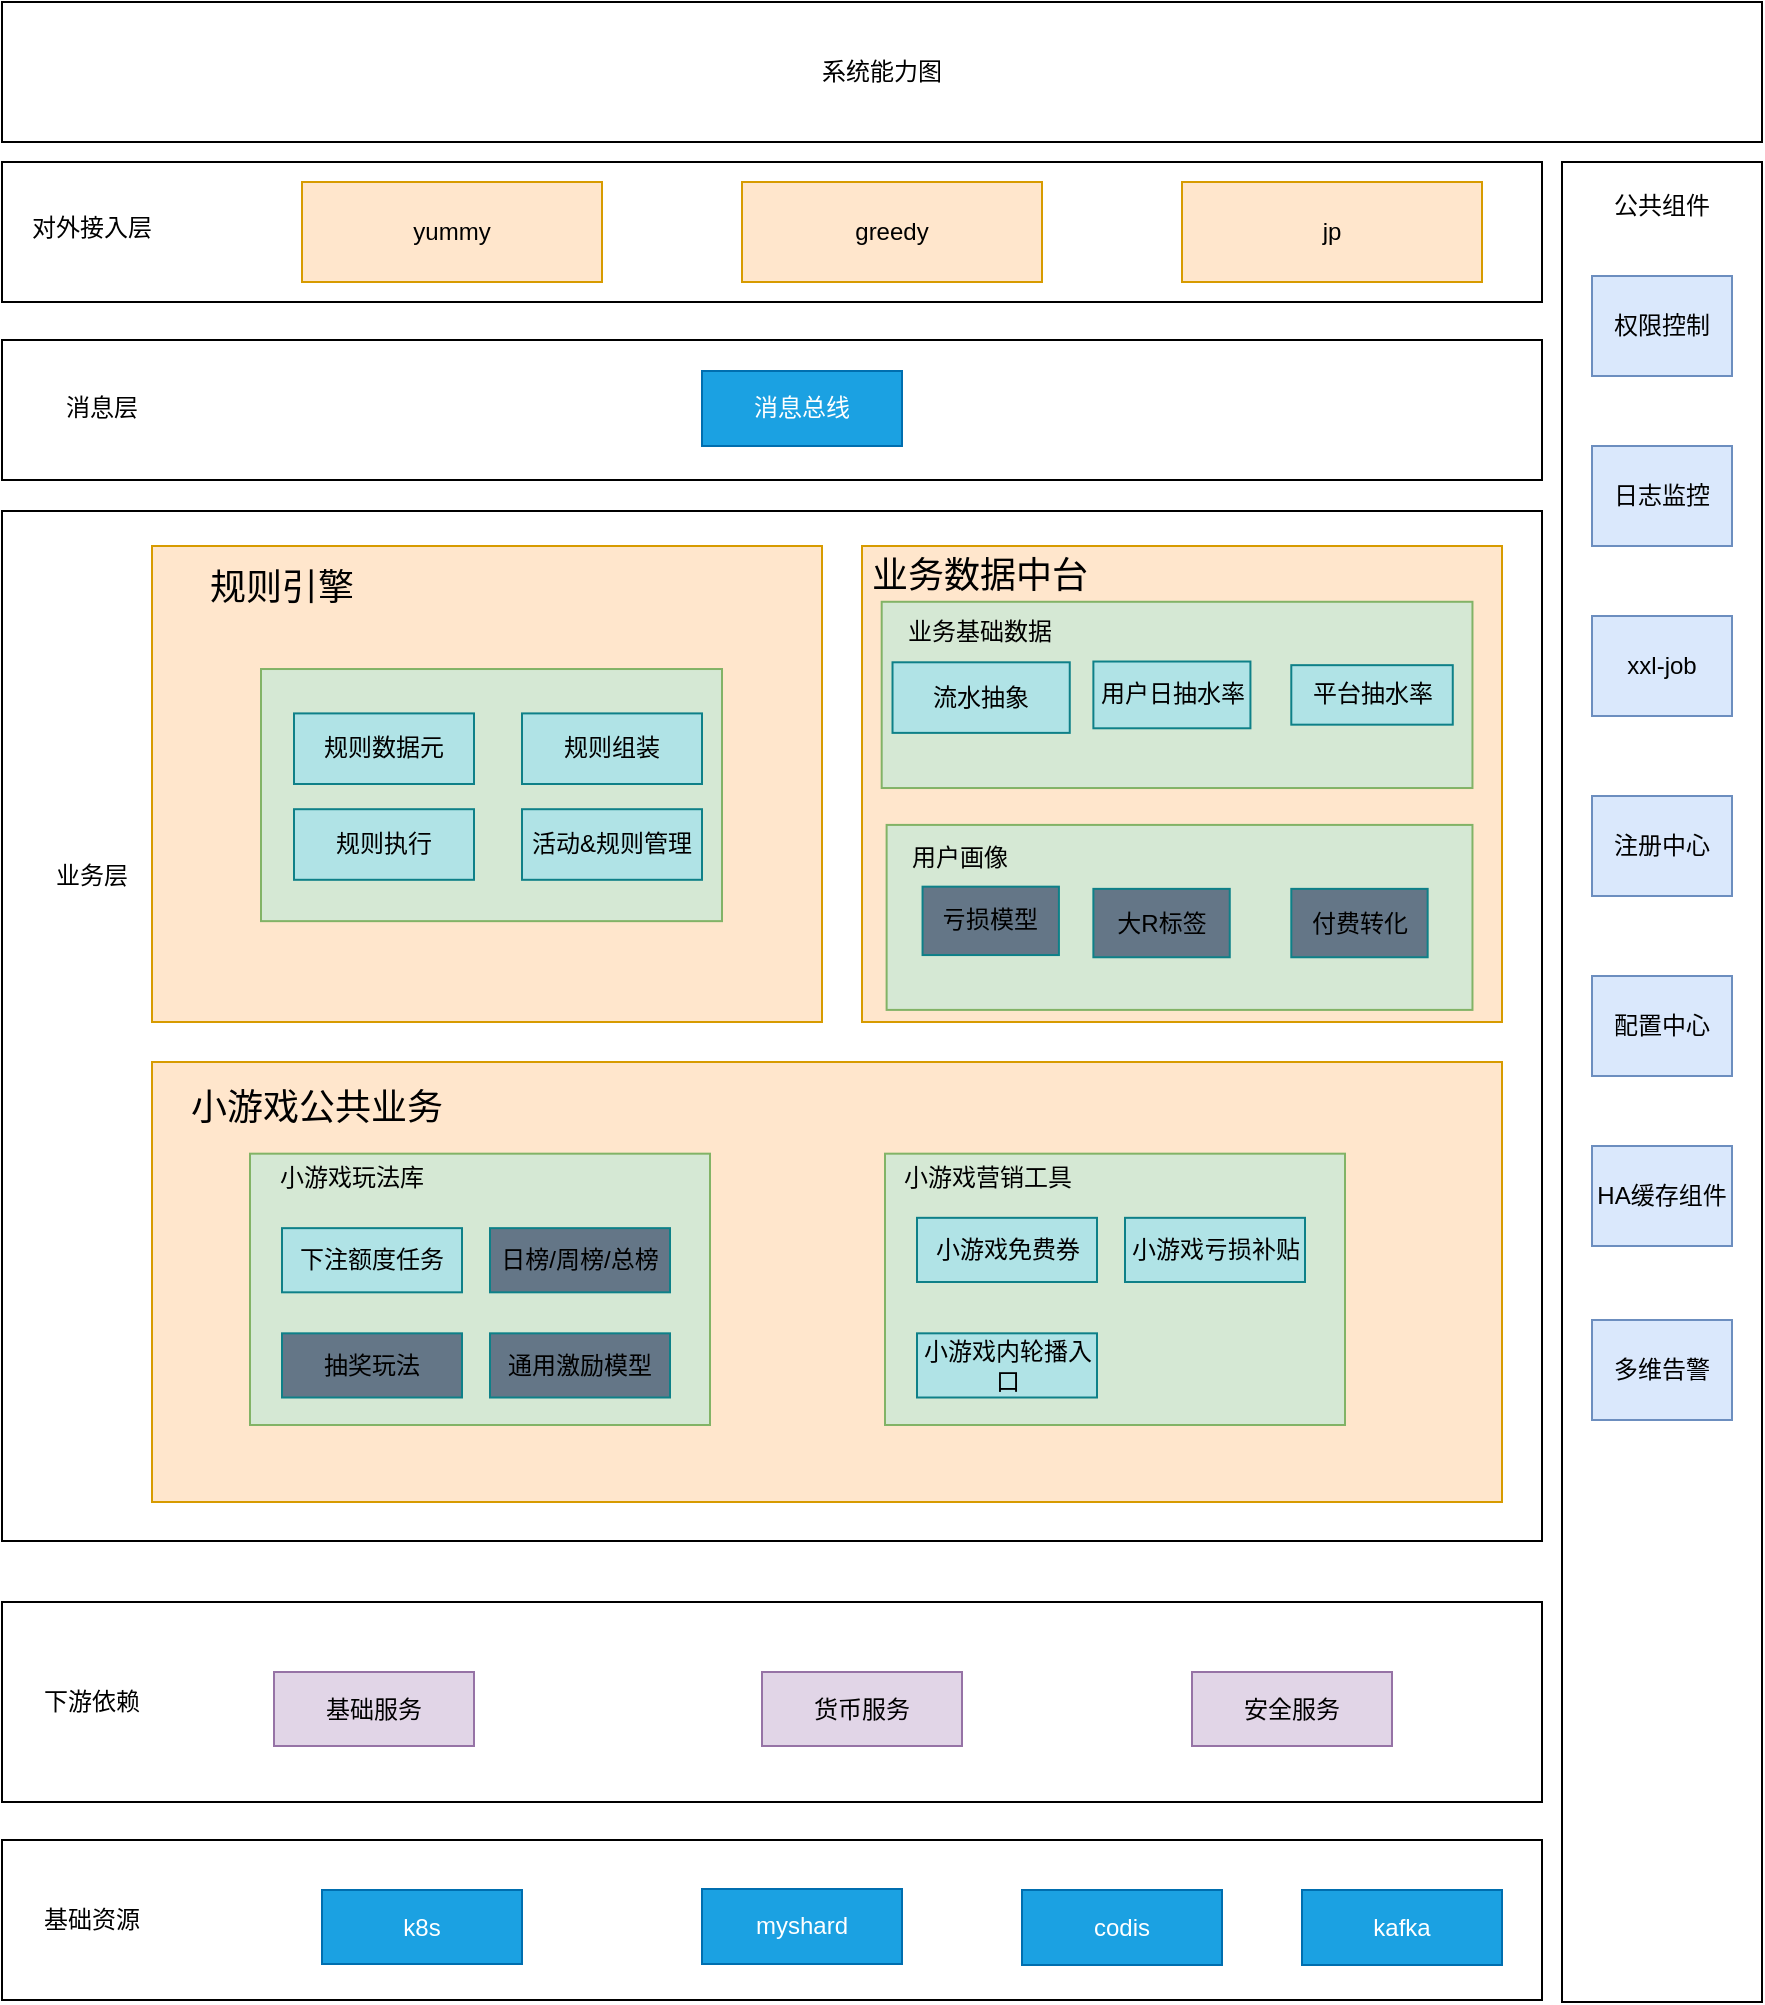 <mxfile version="21.6.8" type="github">
  <diagram id="kP-WApDtpRvp6NtTZGy2" name="第 1 页">
    <mxGraphModel dx="1195" dy="1003" grid="1" gridSize="10" guides="1" tooltips="1" connect="1" arrows="1" fold="1" page="1" pageScale="1" pageWidth="827" pageHeight="1169" math="0" shadow="0">
      <root>
        <mxCell id="0" />
        <mxCell id="1" parent="0" />
        <mxCell id="kpVw8w48rec5jtllySkK-1" value="系统能力图" style="rounded=0;whiteSpace=wrap;html=1;" parent="1" vertex="1">
          <mxGeometry x="90" y="250" width="880" height="70" as="geometry" />
        </mxCell>
        <mxCell id="kpVw8w48rec5jtllySkK-2" value="" style="rounded=0;whiteSpace=wrap;html=1;" parent="1" vertex="1">
          <mxGeometry x="90" y="330" width="770" height="70" as="geometry" />
        </mxCell>
        <mxCell id="kpVw8w48rec5jtllySkK-3" value="对外接入层" style="text;html=1;strokeColor=none;fillColor=none;align=center;verticalAlign=middle;whiteSpace=wrap;rounded=0;" parent="1" vertex="1">
          <mxGeometry x="100" y="345" width="70" height="35" as="geometry" />
        </mxCell>
        <mxCell id="kpVw8w48rec5jtllySkK-6" value="jp" style="rounded=0;whiteSpace=wrap;html=1;fillColor=#ffe6cc;strokeColor=#d79b00;" parent="1" vertex="1">
          <mxGeometry x="680" y="340" width="150" height="50" as="geometry" />
        </mxCell>
        <mxCell id="kpVw8w48rec5jtllySkK-7" value="" style="rounded=0;whiteSpace=wrap;html=1;" parent="1" vertex="1">
          <mxGeometry x="90" y="504.5" width="770" height="515" as="geometry" />
        </mxCell>
        <mxCell id="kpVw8w48rec5jtllySkK-9" value="业务层" style="text;html=1;strokeColor=none;fillColor=none;align=center;verticalAlign=middle;whiteSpace=wrap;rounded=0;" parent="1" vertex="1">
          <mxGeometry x="105" y="672" width="60" height="30" as="geometry" />
        </mxCell>
        <mxCell id="kpVw8w48rec5jtllySkK-33" value="" style="rounded=0;whiteSpace=wrap;html=1;" parent="1" vertex="1">
          <mxGeometry x="870" y="330" width="100" height="920" as="geometry" />
        </mxCell>
        <mxCell id="kpVw8w48rec5jtllySkK-34" value="公共组件" style="text;html=1;strokeColor=none;fillColor=none;align=center;verticalAlign=middle;whiteSpace=wrap;rounded=0;" parent="1" vertex="1">
          <mxGeometry x="890" y="337" width="60" height="30" as="geometry" />
        </mxCell>
        <mxCell id="kpVw8w48rec5jtllySkK-43" value="" style="rounded=0;whiteSpace=wrap;html=1;" parent="1" vertex="1">
          <mxGeometry x="90" y="1050" width="770" height="100" as="geometry" />
        </mxCell>
        <mxCell id="kpVw8w48rec5jtllySkK-44" value="下游依赖" style="text;html=1;strokeColor=none;fillColor=none;align=center;verticalAlign=middle;whiteSpace=wrap;rounded=0;" parent="1" vertex="1">
          <mxGeometry x="105" y="1085" width="60" height="30" as="geometry" />
        </mxCell>
        <mxCell id="kpVw8w48rec5jtllySkK-45" value="基础服务" style="rounded=0;whiteSpace=wrap;html=1;fillColor=#e1d5e7;strokeColor=#9673a6;" parent="1" vertex="1">
          <mxGeometry x="226" y="1085" width="100" height="37" as="geometry" />
        </mxCell>
        <mxCell id="kpVw8w48rec5jtllySkK-46" value="货币服务" style="rounded=0;whiteSpace=wrap;html=1;fillColor=#e1d5e7;strokeColor=#9673a6;" parent="1" vertex="1">
          <mxGeometry x="470" y="1085" width="100" height="37" as="geometry" />
        </mxCell>
        <mxCell id="kpVw8w48rec5jtllySkK-48" value="安全服务" style="rounded=0;whiteSpace=wrap;html=1;fillColor=#e1d5e7;strokeColor=#9673a6;" parent="1" vertex="1">
          <mxGeometry x="685" y="1085" width="100" height="37" as="geometry" />
        </mxCell>
        <mxCell id="kpVw8w48rec5jtllySkK-49" value="" style="rounded=0;whiteSpace=wrap;html=1;" parent="1" vertex="1">
          <mxGeometry x="90" y="1169" width="770" height="80" as="geometry" />
        </mxCell>
        <mxCell id="kpVw8w48rec5jtllySkK-50" value="基础资源" style="text;html=1;strokeColor=none;fillColor=none;align=center;verticalAlign=middle;whiteSpace=wrap;rounded=0;" parent="1" vertex="1">
          <mxGeometry x="105" y="1194" width="60" height="30" as="geometry" />
        </mxCell>
        <mxCell id="kpVw8w48rec5jtllySkK-51" value="k8s" style="rounded=0;whiteSpace=wrap;html=1;fillColor=#1ba1e2;strokeColor=#006EAF;fontColor=#ffffff;" parent="1" vertex="1">
          <mxGeometry x="250" y="1194" width="100" height="37" as="geometry" />
        </mxCell>
        <mxCell id="kpVw8w48rec5jtllySkK-52" value="myshard" style="rounded=0;whiteSpace=wrap;html=1;fillColor=#1ba1e2;strokeColor=#006EAF;fontColor=#ffffff;" parent="1" vertex="1">
          <mxGeometry x="440" y="1193.5" width="100" height="37.5" as="geometry" />
        </mxCell>
        <mxCell id="kpVw8w48rec5jtllySkK-53" value="codis" style="rounded=0;whiteSpace=wrap;html=1;fillColor=#1ba1e2;strokeColor=#006EAF;fontColor=#ffffff;" parent="1" vertex="1">
          <mxGeometry x="600" y="1194" width="100" height="37.5" as="geometry" />
        </mxCell>
        <mxCell id="g8VQBxRtrbRmx6s4JdtM-1" value="权限控制" style="rounded=0;whiteSpace=wrap;html=1;fillColor=#dae8fc;strokeColor=#6c8ebf;" parent="1" vertex="1">
          <mxGeometry x="885" y="387" width="70" height="50" as="geometry" />
        </mxCell>
        <mxCell id="EJtgx4ozu5CaRGJBaJ_n-10" value="日志监控" style="rounded=0;whiteSpace=wrap;html=1;fillColor=#dae8fc;strokeColor=#6c8ebf;" parent="1" vertex="1">
          <mxGeometry x="885" y="472" width="70" height="50" as="geometry" />
        </mxCell>
        <mxCell id="EJtgx4ozu5CaRGJBaJ_n-12" value="xxl-job" style="rounded=0;whiteSpace=wrap;html=1;fillColor=#dae8fc;strokeColor=#6c8ebf;" parent="1" vertex="1">
          <mxGeometry x="885" y="557" width="70" height="50" as="geometry" />
        </mxCell>
        <mxCell id="EJtgx4ozu5CaRGJBaJ_n-14" value="注册中心" style="rounded=0;whiteSpace=wrap;html=1;fillColor=#dae8fc;strokeColor=#6c8ebf;" parent="1" vertex="1">
          <mxGeometry x="885" y="647" width="70" height="50" as="geometry" />
        </mxCell>
        <mxCell id="EJtgx4ozu5CaRGJBaJ_n-15" value="HA缓存组件" style="rounded=0;whiteSpace=wrap;html=1;fillColor=#dae8fc;strokeColor=#6c8ebf;" parent="1" vertex="1">
          <mxGeometry x="885" y="822" width="70" height="50" as="geometry" />
        </mxCell>
        <mxCell id="EJtgx4ozu5CaRGJBaJ_n-16" value="配置中心" style="rounded=0;whiteSpace=wrap;html=1;fillColor=#dae8fc;strokeColor=#6c8ebf;" parent="1" vertex="1">
          <mxGeometry x="885" y="737" width="70" height="50" as="geometry" />
        </mxCell>
        <mxCell id="EJtgx4ozu5CaRGJBaJ_n-17" value="多维告警" style="rounded=0;whiteSpace=wrap;html=1;fillColor=#dae8fc;strokeColor=#6c8ebf;" parent="1" vertex="1">
          <mxGeometry x="885" y="909" width="70" height="50" as="geometry" />
        </mxCell>
        <mxCell id="EJtgx4ozu5CaRGJBaJ_n-18" value="greedy" style="rounded=0;whiteSpace=wrap;html=1;fillColor=#ffe6cc;strokeColor=#d79b00;" parent="1" vertex="1">
          <mxGeometry x="460" y="340" width="150" height="50" as="geometry" />
        </mxCell>
        <mxCell id="EJtgx4ozu5CaRGJBaJ_n-19" value="yummy" style="rounded=0;whiteSpace=wrap;html=1;fillColor=#ffe6cc;strokeColor=#d79b00;" parent="1" vertex="1">
          <mxGeometry x="240" y="340" width="150" height="50" as="geometry" />
        </mxCell>
        <mxCell id="y2V5eQRrKLhB8ouerc9a-15" value="" style="rounded=0;whiteSpace=wrap;html=1;" parent="1" vertex="1">
          <mxGeometry x="90" y="419" width="770" height="70" as="geometry" />
        </mxCell>
        <mxCell id="y2V5eQRrKLhB8ouerc9a-14" value="消息总线" style="rounded=0;whiteSpace=wrap;html=1;fillColor=#1ba1e2;strokeColor=#006EAF;fontColor=#ffffff;" parent="1" vertex="1">
          <mxGeometry x="440" y="434.5" width="100" height="37.5" as="geometry" />
        </mxCell>
        <mxCell id="y2V5eQRrKLhB8ouerc9a-18" value="消息层" style="text;html=1;strokeColor=none;fillColor=none;align=center;verticalAlign=middle;whiteSpace=wrap;rounded=0;" parent="1" vertex="1">
          <mxGeometry x="105" y="435.75" width="70" height="35" as="geometry" />
        </mxCell>
        <mxCell id="y2V5eQRrKLhB8ouerc9a-19" value="kafka" style="rounded=0;whiteSpace=wrap;html=1;fillColor=#1ba1e2;strokeColor=#006EAF;fontColor=#ffffff;" parent="1" vertex="1">
          <mxGeometry x="740" y="1194" width="100" height="37.5" as="geometry" />
        </mxCell>
        <mxCell id="snc-uxWqsaC4xuoeJqYB-3" value="" style="group" parent="1" vertex="1" connectable="0">
          <mxGeometry x="165" y="522" width="335" height="238" as="geometry" />
        </mxCell>
        <mxCell id="uNRUGT3ZcrBbDmXLUn96-2" value="" style="rounded=0;whiteSpace=wrap;html=1;fillColor=#ffe6cc;strokeColor=#d79b00;" parent="snc-uxWqsaC4xuoeJqYB-3" vertex="1">
          <mxGeometry width="335" height="238" as="geometry" />
        </mxCell>
        <mxCell id="y2V5eQRrKLhB8ouerc9a-23" value="" style="rounded=0;whiteSpace=wrap;html=1;fillColor=#d5e8d4;strokeColor=#82b366;" parent="snc-uxWqsaC4xuoeJqYB-3" vertex="1">
          <mxGeometry x="54.5" y="61.517" width="230.5" height="126.059" as="geometry" />
        </mxCell>
        <mxCell id="uNRUGT3ZcrBbDmXLUn96-3" value="&lt;span style=&quot;font-size: 18px;&quot;&gt;规则引擎&lt;/span&gt;" style="text;html=1;strokeColor=none;fillColor=none;align=center;verticalAlign=middle;whiteSpace=wrap;rounded=0;" parent="snc-uxWqsaC4xuoeJqYB-3" vertex="1">
          <mxGeometry x="5" y="6.051" width="120" height="30.254" as="geometry" />
        </mxCell>
        <mxCell id="GVJ0wXT0H-0ZE1gmcHWH-4" value="规则数据元" style="rounded=0;whiteSpace=wrap;html=1;fillColor=#b0e3e6;strokeColor=#0e8088;" parent="snc-uxWqsaC4xuoeJqYB-3" vertex="1">
          <mxGeometry x="71" y="83.703" width="90" height="35.297" as="geometry" />
        </mxCell>
        <mxCell id="GVJ0wXT0H-0ZE1gmcHWH-5" value="规则组装" style="rounded=0;whiteSpace=wrap;html=1;fillColor=#b0e3e6;strokeColor=#0e8088;" parent="snc-uxWqsaC4xuoeJqYB-3" vertex="1">
          <mxGeometry x="185" y="83.703" width="90" height="35.297" as="geometry" />
        </mxCell>
        <mxCell id="GVJ0wXT0H-0ZE1gmcHWH-6" value="规则执行" style="rounded=0;whiteSpace=wrap;html=1;fillColor=#b0e3e6;strokeColor=#0e8088;" parent="snc-uxWqsaC4xuoeJqYB-3" vertex="1">
          <mxGeometry x="71" y="131.606" width="90" height="35.297" as="geometry" />
        </mxCell>
        <mxCell id="GVJ0wXT0H-0ZE1gmcHWH-8" value="活动&amp;amp;规则管理" style="rounded=0;whiteSpace=wrap;html=1;fillColor=#b0e3e6;strokeColor=#0e8088;" parent="snc-uxWqsaC4xuoeJqYB-3" vertex="1">
          <mxGeometry x="185" y="131.606" width="90" height="35.297" as="geometry" />
        </mxCell>
        <mxCell id="snc-uxWqsaC4xuoeJqYB-14" value="" style="group;fillColor=#d5e8d4;strokeColor=#82b366;" parent="1" vertex="1" connectable="0">
          <mxGeometry x="520" y="522" width="320" height="238" as="geometry" />
        </mxCell>
        <mxCell id="uNRUGT3ZcrBbDmXLUn96-4" value="" style="rounded=0;whiteSpace=wrap;html=1;fillColor=#ffe6cc;strokeColor=#d79b00;" parent="snc-uxWqsaC4xuoeJqYB-14" vertex="1">
          <mxGeometry width="320" height="238" as="geometry" />
        </mxCell>
        <mxCell id="EJtgx4ozu5CaRGJBaJ_n-48" value="" style="rounded=0;whiteSpace=wrap;html=1;fillColor=#d5e8d4;strokeColor=#82b366;" parent="snc-uxWqsaC4xuoeJqYB-14" vertex="1">
          <mxGeometry x="9.846" y="27.891" width="295.385" height="93.127" as="geometry" />
        </mxCell>
        <mxCell id="EJtgx4ozu5CaRGJBaJ_n-49" value="" style="rounded=0;whiteSpace=wrap;html=1;fillColor=#d5e8d4;strokeColor=#82b366;" parent="snc-uxWqsaC4xuoeJqYB-14" vertex="1">
          <mxGeometry x="12.308" y="139.453" width="292.923" height="92.495" as="geometry" />
        </mxCell>
        <mxCell id="uNRUGT3ZcrBbDmXLUn96-6" value="&lt;font style=&quot;font-size: 18px;&quot;&gt;业务数据中台&lt;/font&gt;" style="text;html=1;strokeColor=none;fillColor=none;align=center;verticalAlign=middle;whiteSpace=wrap;rounded=0;" parent="snc-uxWqsaC4xuoeJqYB-14" vertex="1">
          <mxGeometry x="0.492" y="-0.457" width="118.154" height="30.254" as="geometry" />
        </mxCell>
        <mxCell id="snc-uxWqsaC4xuoeJqYB-18" value="业务基础数据" style="text;html=1;strokeColor=none;fillColor=none;align=center;verticalAlign=middle;whiteSpace=wrap;rounded=0;" parent="snc-uxWqsaC4xuoeJqYB-14" vertex="1">
          <mxGeometry x="9.846" y="27.893" width="98.462" height="30.254" as="geometry" />
        </mxCell>
        <mxCell id="snc-uxWqsaC4xuoeJqYB-19" value="用户日抽水率" style="rounded=0;whiteSpace=wrap;html=1;fillColor=#b0e3e6;strokeColor=#0e8088;" parent="snc-uxWqsaC4xuoeJqYB-14" vertex="1">
          <mxGeometry x="115.692" y="57.761" width="78.523" height="33.385" as="geometry" />
        </mxCell>
        <mxCell id="snc-uxWqsaC4xuoeJqYB-30" value="平台抽水率" style="rounded=0;whiteSpace=wrap;html=1;fillColor=#b0e3e6;strokeColor=#0e8088;" parent="snc-uxWqsaC4xuoeJqYB-14" vertex="1">
          <mxGeometry x="214.646" y="59.583" width="80.738" height="29.75" as="geometry" />
        </mxCell>
        <mxCell id="snc-uxWqsaC4xuoeJqYB-31" value="用户画像" style="text;html=1;strokeColor=none;fillColor=none;align=center;verticalAlign=middle;whiteSpace=wrap;rounded=0;" parent="snc-uxWqsaC4xuoeJqYB-14" vertex="1">
          <mxGeometry y="141.183" width="98.462" height="30.254" as="geometry" />
        </mxCell>
        <mxCell id="snc-uxWqsaC4xuoeJqYB-32" value="亏损模型" style="rounded=0;whiteSpace=wrap;html=1;fillColor=#647687;strokeColor=#0e8088;" parent="snc-uxWqsaC4xuoeJqYB-14" vertex="1">
          <mxGeometry x="30.277" y="170.337" width="68.185" height="34.194" as="geometry" />
        </mxCell>
        <mxCell id="snc-uxWqsaC4xuoeJqYB-33" value="大R标签" style="rounded=0;whiteSpace=wrap;html=1;fillColor=#647687;strokeColor=#0e8088;" parent="snc-uxWqsaC4xuoeJqYB-14" vertex="1">
          <mxGeometry x="115.692" y="171.434" width="68.185" height="34.194" as="geometry" />
        </mxCell>
        <mxCell id="snc-uxWqsaC4xuoeJqYB-34" value="付费转化" style="rounded=0;whiteSpace=wrap;html=1;fillColor=#647687;strokeColor=#0e8088;" parent="snc-uxWqsaC4xuoeJqYB-14" vertex="1">
          <mxGeometry x="214.646" y="171.434" width="68.185" height="34.194" as="geometry" />
        </mxCell>
        <mxCell id="sW2l-pxSZwtCEugyFTD0-1" value="流水抽象" style="rounded=0;whiteSpace=wrap;html=1;fillColor=#b0e3e6;strokeColor=#0e8088;" parent="snc-uxWqsaC4xuoeJqYB-14" vertex="1">
          <mxGeometry x="15.262" y="58.143" width="88.615" height="35.297" as="geometry" />
        </mxCell>
        <mxCell id="snc-uxWqsaC4xuoeJqYB-17" value="" style="group" parent="1" vertex="1" connectable="0">
          <mxGeometry x="165" y="780" width="675" height="220" as="geometry" />
        </mxCell>
        <mxCell id="sW2l-pxSZwtCEugyFTD0-2" value="" style="group" parent="snc-uxWqsaC4xuoeJqYB-17" vertex="1" connectable="0">
          <mxGeometry width="675" height="220" as="geometry" />
        </mxCell>
        <mxCell id="GVJ0wXT0H-0ZE1gmcHWH-2" value="" style="rounded=0;whiteSpace=wrap;html=1;fillColor=#ffe6cc;strokeColor=#d79b00;" parent="sW2l-pxSZwtCEugyFTD0-2" vertex="1">
          <mxGeometry width="675" height="220" as="geometry" />
        </mxCell>
        <mxCell id="GVJ0wXT0H-0ZE1gmcHWH-1" value="" style="group" parent="sW2l-pxSZwtCEugyFTD0-2" vertex="1" connectable="0">
          <mxGeometry x="362.5" y="45.833" width="234" height="135.667" as="geometry" />
        </mxCell>
        <mxCell id="y2V5eQRrKLhB8ouerc9a-29" value="" style="rounded=0;whiteSpace=wrap;html=1;fillColor=#d5e8d4;strokeColor=#82b366;" parent="GVJ0wXT0H-0ZE1gmcHWH-1" vertex="1">
          <mxGeometry x="4" width="230" height="135.667" as="geometry" />
        </mxCell>
        <mxCell id="y2V5eQRrKLhB8ouerc9a-30" value="小游戏营销工具" style="text;html=1;strokeColor=none;fillColor=none;align=center;verticalAlign=middle;whiteSpace=wrap;rounded=0;" parent="GVJ0wXT0H-0ZE1gmcHWH-1" vertex="1">
          <mxGeometry y="1.833" width="110" height="21.083" as="geometry" />
        </mxCell>
        <mxCell id="y2V5eQRrKLhB8ouerc9a-31" value="小游戏免费券" style="rounded=0;whiteSpace=wrap;html=1;fillColor=#b0e3e6;strokeColor=#0e8088;" parent="GVJ0wXT0H-0ZE1gmcHWH-1" vertex="1">
          <mxGeometry x="20" y="32.083" width="90" height="32.083" as="geometry" />
        </mxCell>
        <mxCell id="y2V5eQRrKLhB8ouerc9a-32" value="小游戏亏损补贴" style="rounded=0;whiteSpace=wrap;html=1;fillColor=#b0e3e6;strokeColor=#0e8088;" parent="GVJ0wXT0H-0ZE1gmcHWH-1" vertex="1">
          <mxGeometry x="124" y="32.083" width="90" height="32.083" as="geometry" />
        </mxCell>
        <mxCell id="uNRUGT3ZcrBbDmXLUn96-1" value="小游戏内轮播入口" style="rounded=0;whiteSpace=wrap;html=1;fillColor=#b0e3e6;strokeColor=#0e8088;" parent="GVJ0wXT0H-0ZE1gmcHWH-1" vertex="1">
          <mxGeometry x="20" y="89.833" width="90" height="32.083" as="geometry" />
        </mxCell>
        <mxCell id="GVJ0wXT0H-0ZE1gmcHWH-3" value="&lt;span style=&quot;font-size: 18px;&quot;&gt;小游戏公共业务&lt;/span&gt;" style="text;html=1;strokeColor=none;fillColor=none;align=center;verticalAlign=middle;whiteSpace=wrap;rounded=0;" parent="sW2l-pxSZwtCEugyFTD0-2" vertex="1">
          <mxGeometry x="10" y="9.167" width="145" height="27.5" as="geometry" />
        </mxCell>
        <mxCell id="tr4Kn6T2g6ZR-8CRB6LJ-3" value="" style="group" parent="sW2l-pxSZwtCEugyFTD0-2" vertex="1" connectable="0">
          <mxGeometry x="45" y="45.833" width="234" height="135.667" as="geometry" />
        </mxCell>
        <mxCell id="tr4Kn6T2g6ZR-8CRB6LJ-4" value="" style="rounded=0;whiteSpace=wrap;html=1;fillColor=#d5e8d4;strokeColor=#82b366;" parent="tr4Kn6T2g6ZR-8CRB6LJ-3" vertex="1">
          <mxGeometry x="4" width="230" height="135.667" as="geometry" />
        </mxCell>
        <mxCell id="tr4Kn6T2g6ZR-8CRB6LJ-5" value="小游戏玩法库" style="text;html=1;strokeColor=none;fillColor=none;align=center;verticalAlign=middle;whiteSpace=wrap;rounded=0;" parent="tr4Kn6T2g6ZR-8CRB6LJ-3" vertex="1">
          <mxGeometry y="1.833" width="110" height="21.083" as="geometry" />
        </mxCell>
        <mxCell id="tr4Kn6T2g6ZR-8CRB6LJ-6" value="日榜/周榜/总榜" style="rounded=0;whiteSpace=wrap;html=1;fillColor=#647687;strokeColor=#0e8088;" parent="tr4Kn6T2g6ZR-8CRB6LJ-3" vertex="1">
          <mxGeometry x="124" y="37.243" width="90" height="32.083" as="geometry" />
        </mxCell>
        <mxCell id="tr4Kn6T2g6ZR-8CRB6LJ-7" value="下注额度任务" style="rounded=0;whiteSpace=wrap;html=1;fillColor=#b0e3e6;strokeColor=#0e8088;" parent="tr4Kn6T2g6ZR-8CRB6LJ-3" vertex="1">
          <mxGeometry x="20" y="37.243" width="90" height="32.083" as="geometry" />
        </mxCell>
        <mxCell id="tr4Kn6T2g6ZR-8CRB6LJ-8" value="抽奖玩法" style="rounded=0;whiteSpace=wrap;html=1;fillColor=#647687;strokeColor=#0e8088;" parent="tr4Kn6T2g6ZR-8CRB6LJ-3" vertex="1">
          <mxGeometry x="20" y="89.833" width="90" height="32.083" as="geometry" />
        </mxCell>
        <mxCell id="tr4Kn6T2g6ZR-8CRB6LJ-9" value="通用激励模型" style="rounded=0;whiteSpace=wrap;html=1;fillColor=#647687;strokeColor=#0e8088;" parent="tr4Kn6T2g6ZR-8CRB6LJ-3" vertex="1">
          <mxGeometry x="124" y="89.833" width="90" height="32.083" as="geometry" />
        </mxCell>
      </root>
    </mxGraphModel>
  </diagram>
</mxfile>
